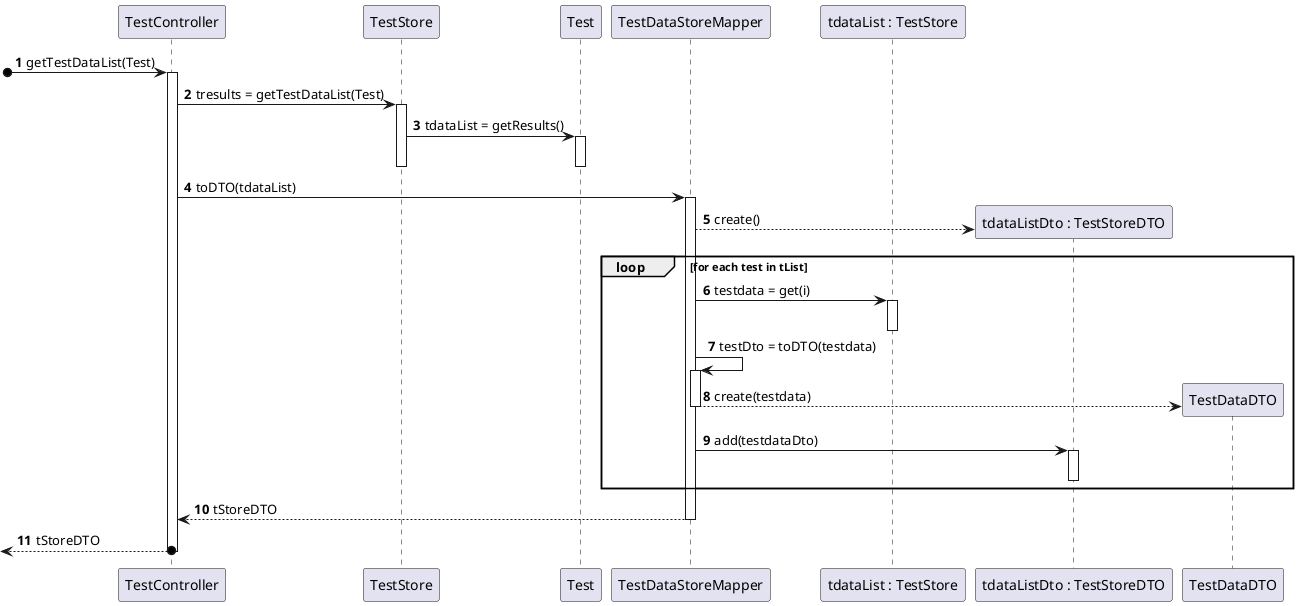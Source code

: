 @startuml
'https://plantuml.com/sequence-diagram
participant "TestController" as ctrl
participant "TestStore" as tStore
participant "Test" as Test
participant "TestDataStoreMapper" as tStoreMapper
participant "tdataList : TestStore" as tStore1
participant "tdataListDto : TestStoreDTO" as tStoreDTO
participant "TestDataDTO" as tDTO


autonumber

[o-> ctrl: getTestDataList(Test)
activate ctrl
ctrl -> tStore: tresults = getTestDataList(Test)
activate tStore
tStore -> Test: tdataList = getResults()
activate Test
deactivate Test
deactivate tStore

ctrl -> tStoreMapper: toDTO(tdataList)
activate tStoreMapper
tStoreMapper --> tStoreDTO**: create()
loop for each test in tList
    tStoreMapper -> tStore1: testdata = get(i)
    activate tStore1
    deactivate tStore1
    tStoreMapper -> tStoreMapper: testDto = toDTO(testdata)
    activate tStoreMapper
    tStoreMapper --> tDTO**: create(testdata)
    deactivate tStoreMapper
    tStoreMapper -> tStoreDTO: add(testdataDto)
    activate tStoreDTO
    deactivate tStoreDTO
end
tStoreMapper --> ctrl: tStoreDTO
deactivate tStoreMapper
return tStoreDTO
deactivate ctrl
deactivate tStore
@enduml